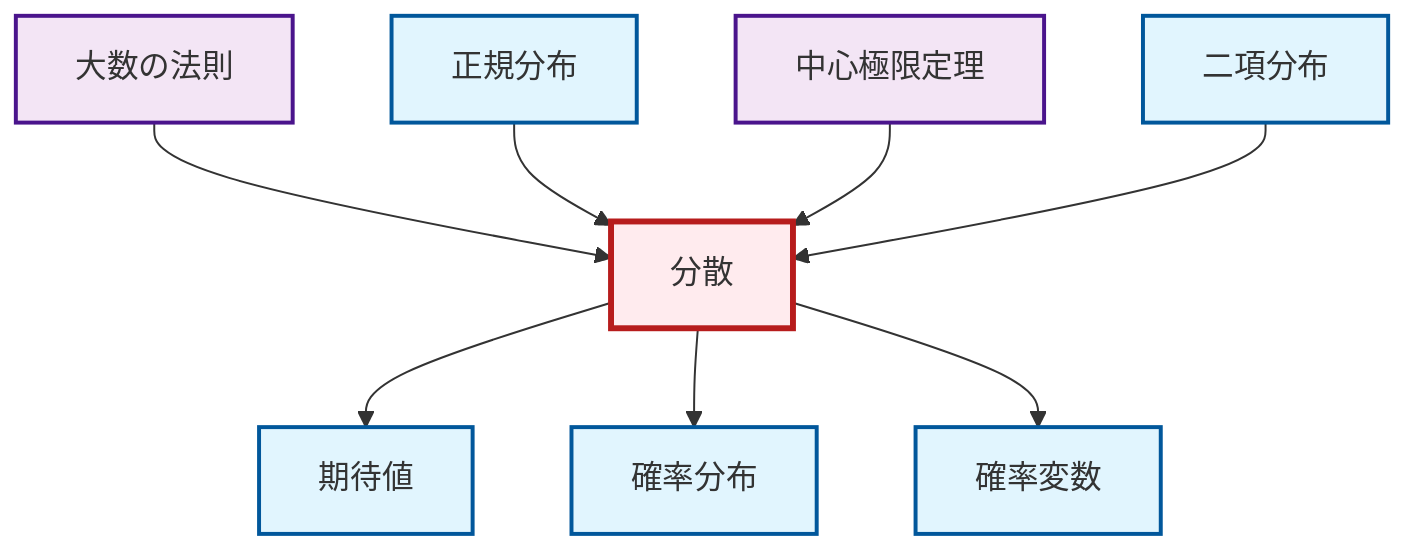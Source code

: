 graph TD
    classDef definition fill:#e1f5fe,stroke:#01579b,stroke-width:2px
    classDef theorem fill:#f3e5f5,stroke:#4a148c,stroke-width:2px
    classDef axiom fill:#fff3e0,stroke:#e65100,stroke-width:2px
    classDef example fill:#e8f5e9,stroke:#1b5e20,stroke-width:2px
    classDef current fill:#ffebee,stroke:#b71c1c,stroke-width:3px
    thm-central-limit["中心極限定理"]:::theorem
    def-random-variable["確率変数"]:::definition
    def-normal-distribution["正規分布"]:::definition
    def-expectation["期待値"]:::definition
    def-probability-distribution["確率分布"]:::definition
    thm-law-of-large-numbers["大数の法則"]:::theorem
    def-binomial-distribution["二項分布"]:::definition
    def-variance["分散"]:::definition
    thm-law-of-large-numbers --> def-variance
    def-variance --> def-expectation
    def-normal-distribution --> def-variance
    def-variance --> def-probability-distribution
    thm-central-limit --> def-variance
    def-variance --> def-random-variable
    def-binomial-distribution --> def-variance
    class def-variance current